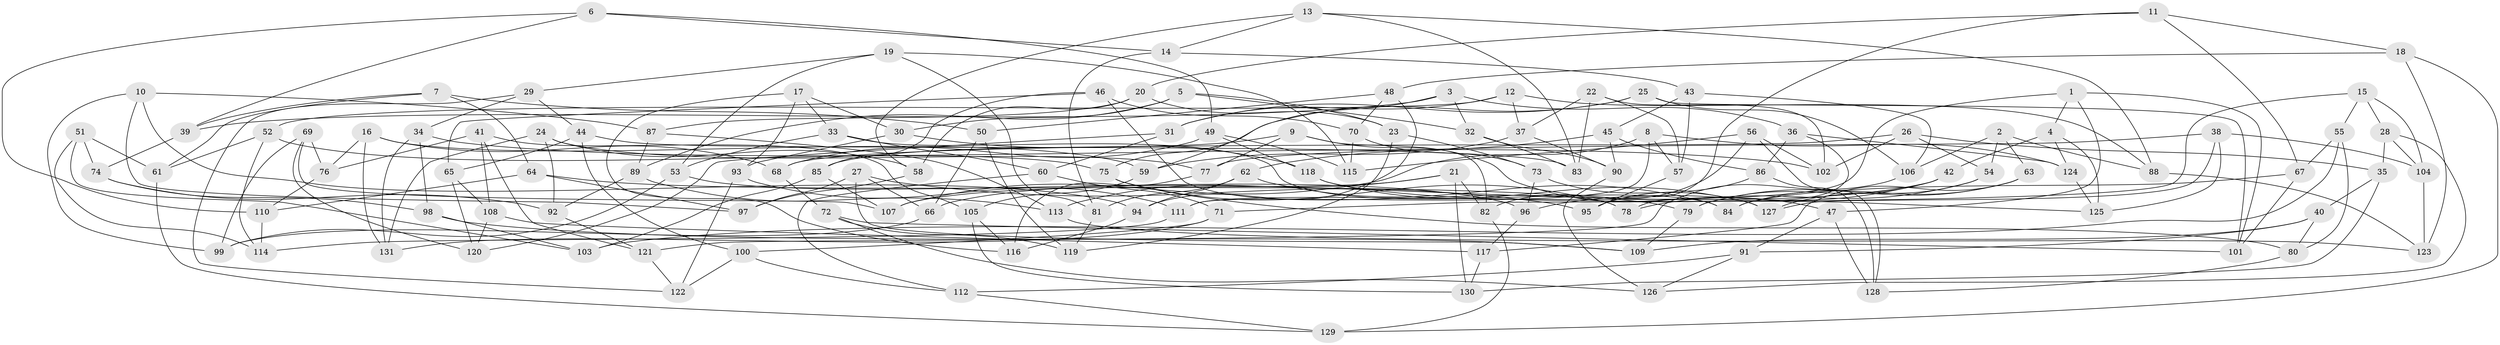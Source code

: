 // coarse degree distribution, {6: 0.19047619047619047, 9: 0.09523809523809523, 7: 0.3333333333333333, 8: 0.19047619047619047, 4: 0.11904761904761904, 5: 0.047619047619047616, 10: 0.023809523809523808}
// Generated by graph-tools (version 1.1) at 2025/38/03/04/25 23:38:08]
// undirected, 131 vertices, 262 edges
graph export_dot {
  node [color=gray90,style=filled];
  1;
  2;
  3;
  4;
  5;
  6;
  7;
  8;
  9;
  10;
  11;
  12;
  13;
  14;
  15;
  16;
  17;
  18;
  19;
  20;
  21;
  22;
  23;
  24;
  25;
  26;
  27;
  28;
  29;
  30;
  31;
  32;
  33;
  34;
  35;
  36;
  37;
  38;
  39;
  40;
  41;
  42;
  43;
  44;
  45;
  46;
  47;
  48;
  49;
  50;
  51;
  52;
  53;
  54;
  55;
  56;
  57;
  58;
  59;
  60;
  61;
  62;
  63;
  64;
  65;
  66;
  67;
  68;
  69;
  70;
  71;
  72;
  73;
  74;
  75;
  76;
  77;
  78;
  79;
  80;
  81;
  82;
  83;
  84;
  85;
  86;
  87;
  88;
  89;
  90;
  91;
  92;
  93;
  94;
  95;
  96;
  97;
  98;
  99;
  100;
  101;
  102;
  103;
  104;
  105;
  106;
  107;
  108;
  109;
  110;
  111;
  112;
  113;
  114;
  115;
  116;
  117;
  118;
  119;
  120;
  121;
  122;
  123;
  124;
  125;
  126;
  127;
  128;
  129;
  130;
  131;
  1 -- 101;
  1 -- 4;
  1 -- 111;
  1 -- 47;
  2 -- 88;
  2 -- 63;
  2 -- 54;
  2 -- 106;
  3 -- 32;
  3 -- 59;
  3 -- 39;
  3 -- 36;
  4 -- 42;
  4 -- 125;
  4 -- 124;
  5 -- 32;
  5 -- 23;
  5 -- 89;
  5 -- 30;
  6 -- 110;
  6 -- 39;
  6 -- 49;
  6 -- 14;
  7 -- 61;
  7 -- 39;
  7 -- 50;
  7 -- 64;
  8 -- 107;
  8 -- 124;
  8 -- 111;
  8 -- 57;
  9 -- 85;
  9 -- 82;
  9 -- 77;
  9 -- 47;
  10 -- 99;
  10 -- 97;
  10 -- 87;
  10 -- 94;
  11 -- 67;
  11 -- 20;
  11 -- 18;
  11 -- 95;
  12 -- 31;
  12 -- 37;
  12 -- 88;
  12 -- 52;
  13 -- 58;
  13 -- 83;
  13 -- 88;
  13 -- 14;
  14 -- 43;
  14 -- 81;
  15 -- 71;
  15 -- 28;
  15 -- 55;
  15 -- 104;
  16 -- 76;
  16 -- 59;
  16 -- 68;
  16 -- 131;
  17 -- 93;
  17 -- 116;
  17 -- 33;
  17 -- 30;
  18 -- 129;
  18 -- 123;
  18 -- 48;
  19 -- 115;
  19 -- 29;
  19 -- 53;
  19 -- 81;
  20 -- 23;
  20 -- 58;
  20 -- 87;
  21 -- 130;
  21 -- 107;
  21 -- 82;
  21 -- 113;
  22 -- 57;
  22 -- 102;
  22 -- 83;
  22 -- 37;
  23 -- 73;
  23 -- 119;
  24 -- 131;
  24 -- 92;
  24 -- 58;
  24 -- 77;
  25 -- 101;
  25 -- 75;
  25 -- 31;
  25 -- 106;
  26 -- 54;
  26 -- 102;
  26 -- 35;
  26 -- 68;
  27 -- 66;
  27 -- 95;
  27 -- 97;
  27 -- 109;
  28 -- 104;
  28 -- 35;
  28 -- 126;
  29 -- 122;
  29 -- 34;
  29 -- 44;
  30 -- 118;
  30 -- 93;
  31 -- 60;
  31 -- 120;
  32 -- 83;
  32 -- 90;
  33 -- 60;
  33 -- 53;
  33 -- 84;
  34 -- 131;
  34 -- 98;
  34 -- 102;
  35 -- 40;
  35 -- 130;
  36 -- 78;
  36 -- 86;
  36 -- 124;
  37 -- 59;
  37 -- 90;
  38 -- 77;
  38 -- 104;
  38 -- 125;
  38 -- 127;
  39 -- 74;
  40 -- 91;
  40 -- 109;
  40 -- 80;
  41 -- 108;
  41 -- 121;
  41 -- 105;
  41 -- 76;
  42 -- 79;
  42 -- 66;
  42 -- 96;
  43 -- 45;
  43 -- 106;
  43 -- 57;
  44 -- 100;
  44 -- 83;
  44 -- 65;
  45 -- 86;
  45 -- 90;
  45 -- 62;
  46 -- 70;
  46 -- 78;
  46 -- 85;
  46 -- 65;
  47 -- 128;
  47 -- 91;
  48 -- 70;
  48 -- 94;
  48 -- 50;
  49 -- 68;
  49 -- 115;
  49 -- 118;
  50 -- 66;
  50 -- 119;
  51 -- 103;
  51 -- 114;
  51 -- 61;
  51 -- 74;
  52 -- 114;
  52 -- 61;
  52 -- 75;
  53 -- 96;
  53 -- 99;
  54 -- 127;
  54 -- 78;
  55 -- 80;
  55 -- 67;
  55 -- 103;
  56 -- 115;
  56 -- 128;
  56 -- 82;
  56 -- 102;
  57 -- 95;
  58 -- 97;
  59 -- 105;
  60 -- 112;
  60 -- 71;
  61 -- 129;
  62 -- 84;
  62 -- 81;
  62 -- 94;
  63 -- 117;
  63 -- 79;
  63 -- 84;
  64 -- 79;
  64 -- 110;
  64 -- 97;
  65 -- 108;
  65 -- 120;
  66 -- 99;
  67 -- 84;
  67 -- 101;
  68 -- 72;
  69 -- 76;
  69 -- 107;
  69 -- 120;
  69 -- 99;
  70 -- 73;
  70 -- 115;
  71 -- 100;
  71 -- 131;
  72 -- 126;
  72 -- 101;
  72 -- 119;
  73 -- 127;
  73 -- 96;
  74 -- 98;
  74 -- 92;
  75 -- 78;
  75 -- 80;
  76 -- 110;
  77 -- 116;
  79 -- 109;
  80 -- 128;
  81 -- 119;
  82 -- 129;
  85 -- 107;
  85 -- 103;
  86 -- 95;
  86 -- 128;
  87 -- 113;
  87 -- 89;
  88 -- 123;
  89 -- 113;
  89 -- 92;
  90 -- 126;
  91 -- 126;
  91 -- 112;
  92 -- 121;
  93 -- 111;
  93 -- 122;
  94 -- 116;
  96 -- 117;
  98 -- 103;
  98 -- 109;
  100 -- 112;
  100 -- 122;
  104 -- 123;
  105 -- 130;
  105 -- 116;
  106 -- 121;
  108 -- 120;
  108 -- 117;
  110 -- 114;
  111 -- 114;
  112 -- 129;
  113 -- 123;
  117 -- 130;
  118 -- 125;
  118 -- 127;
  121 -- 122;
  124 -- 125;
}

